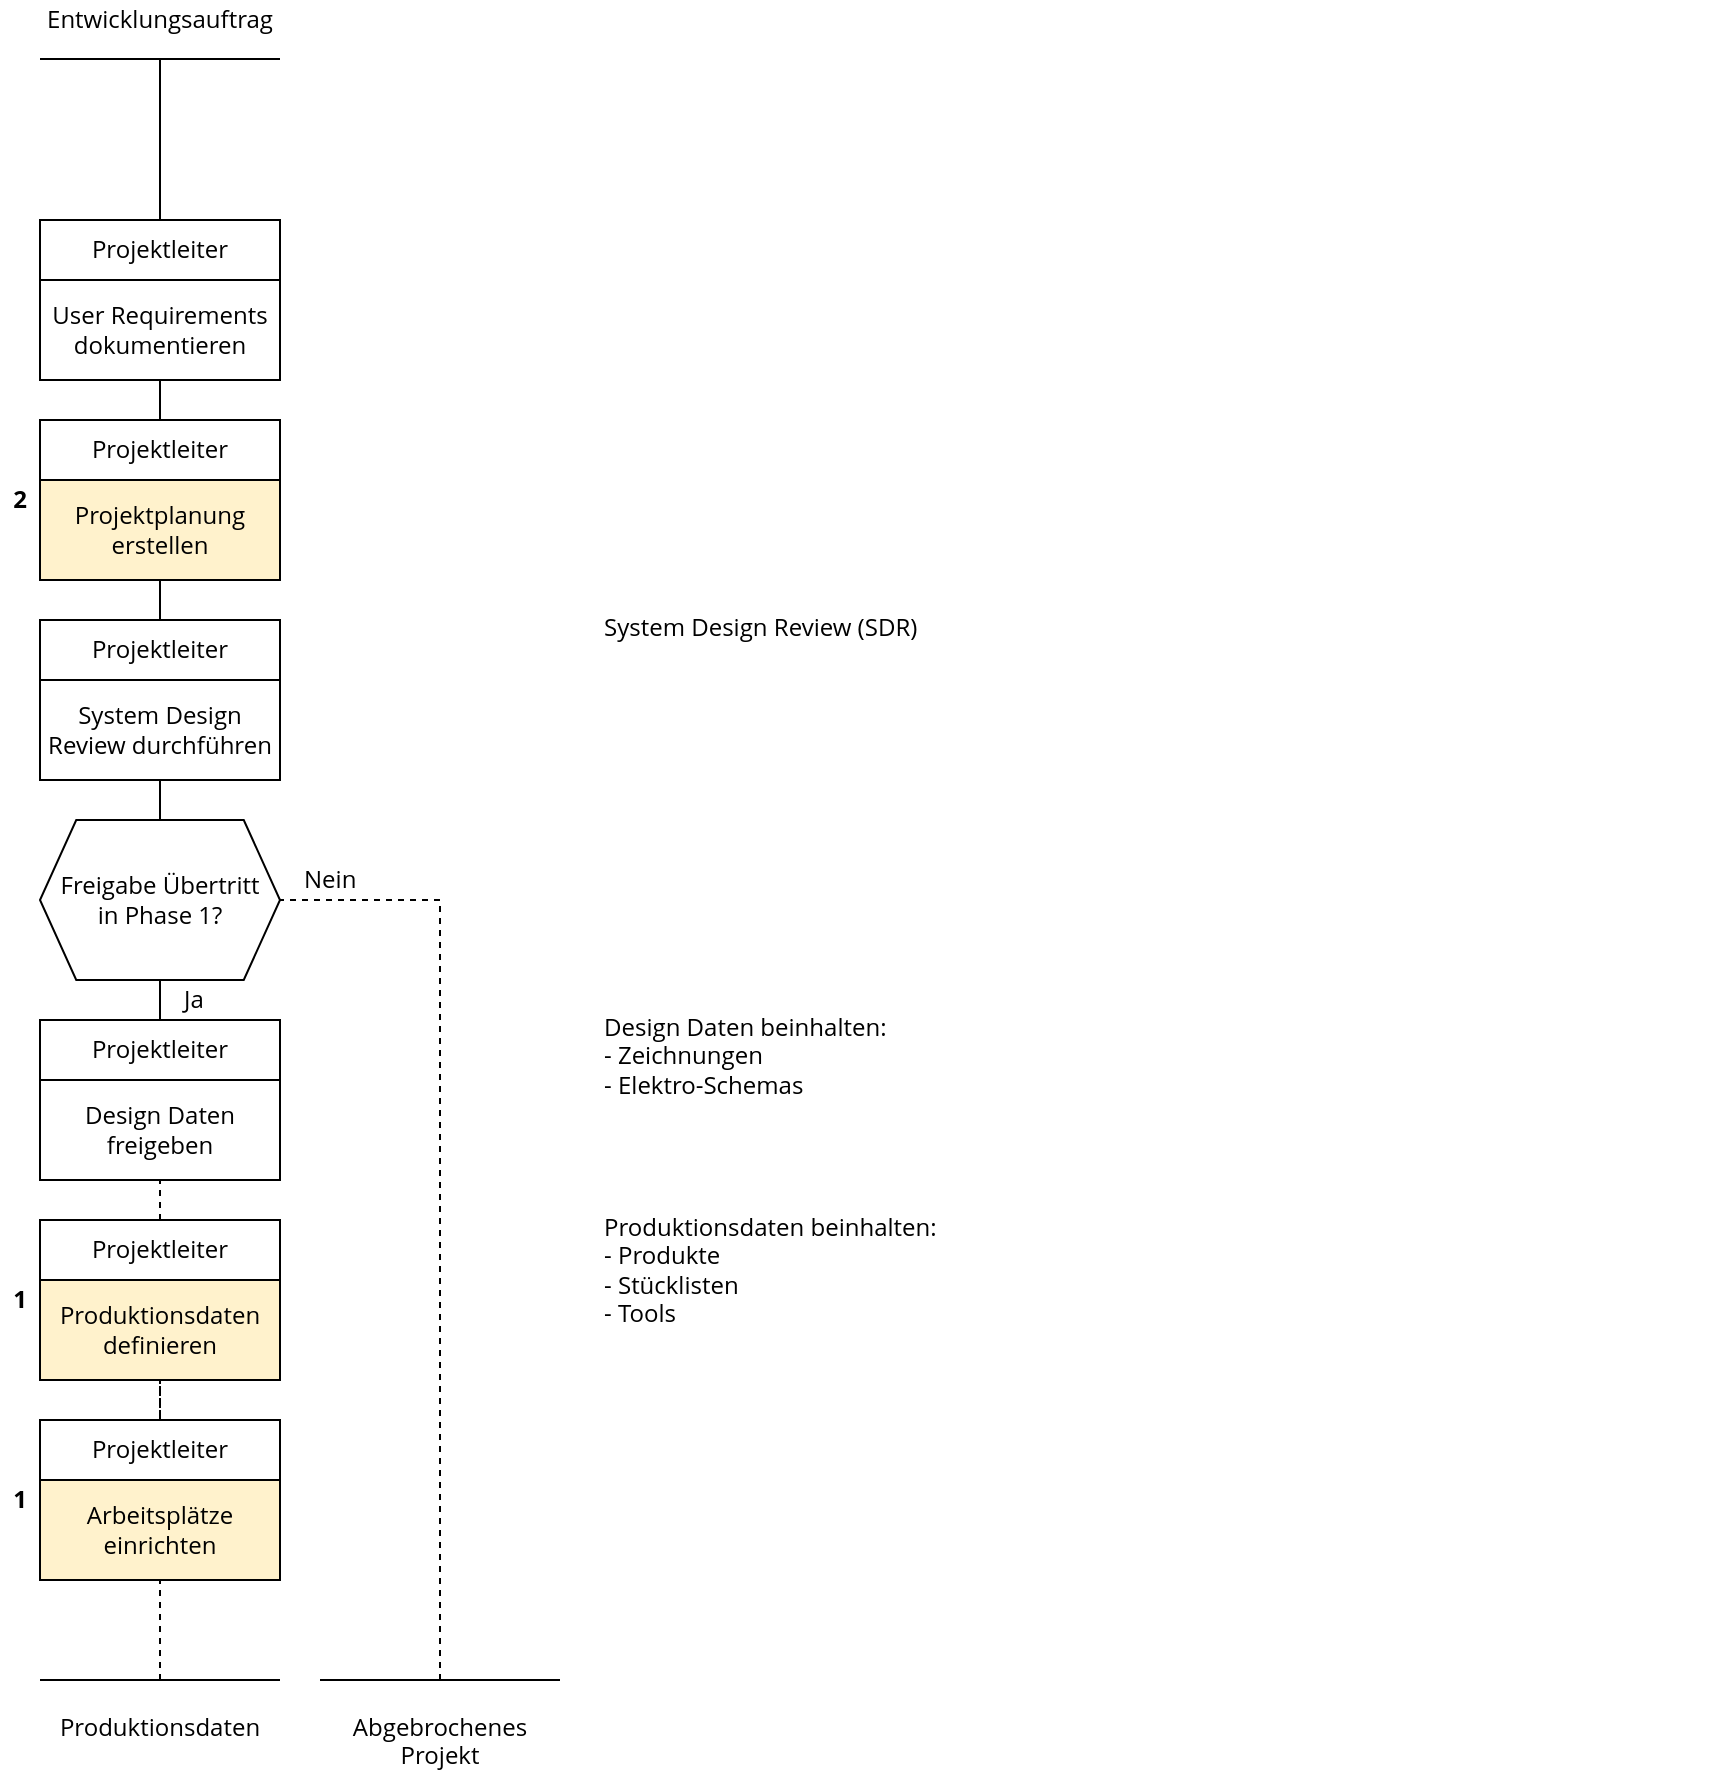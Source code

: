 <mxfile version="13.6.2" type="device"><diagram id="4S5-npywQPDvTMbEbsQe" name="Page-1"><mxGraphModel dx="1098" dy="574" grid="1" gridSize="10" guides="1" tooltips="1" connect="1" arrows="1" fold="1" page="1" pageScale="1" pageWidth="827" pageHeight="1169" math="0" shadow="0"><root><mxCell id="0"/><mxCell id="1" parent="0"/><mxCell id="iiQPkb9MtmS28dJ8HdLP-11" value="1" style="rounded=0;whiteSpace=wrap;html=1;fontFamily=Open Sans;spacing=0;strokeColor=none;fontStyle=1" vertex="1" parent="1"><mxGeometry x="60" y="720" width="20" height="20" as="geometry"/></mxCell><mxCell id="iiQPkb9MtmS28dJ8HdLP-10" value="2" style="rounded=0;whiteSpace=wrap;html=1;fontFamily=Open Sans;spacing=0;strokeColor=none;fontStyle=1" vertex="1" parent="1"><mxGeometry x="60" y="320" width="20" height="20" as="geometry"/></mxCell><mxCell id="5YBqX78m-PzI1qTNsg00-1" value="" style="rounded=0;whiteSpace=wrap;html=1;align=left;horizontal=1;verticalAlign=top;strokeColor=none;fontFamily=Open Sans;" parent="1" vertex="1"><mxGeometry x="360" y="180" width="360" height="100" as="geometry"/></mxCell><mxCell id="5YBqX78m-PzI1qTNsg00-2" value="" style="endArrow=none;html=1;fontFamily=Open Sans;" parent="1" edge="1"><mxGeometry width="50" height="50" relative="1" as="geometry"><mxPoint x="80" y="109.5" as="sourcePoint"/><mxPoint x="200" y="109.5" as="targetPoint"/></mxGeometry></mxCell><mxCell id="5YBqX78m-PzI1qTNsg00-3" value="&lt;span style=&quot;text-align: left&quot;&gt;Entwicklungsauftrag&lt;/span&gt;" style="text;html=1;strokeColor=none;fillColor=none;align=center;verticalAlign=middle;whiteSpace=wrap;rounded=0;fontFamily=Open Sans;" parent="1" vertex="1"><mxGeometry x="80" y="80" width="120" height="20" as="geometry"/></mxCell><mxCell id="5YBqX78m-PzI1qTNsg00-4" value="" style="endArrow=none;html=1;fontFamily=Open Sans;" parent="1" edge="1"><mxGeometry width="50" height="50" relative="1" as="geometry"><mxPoint x="140" y="190" as="sourcePoint"/><mxPoint x="140" y="110" as="targetPoint"/></mxGeometry></mxCell><mxCell id="5YBqX78m-PzI1qTNsg00-5" value="" style="verticalLabelPosition=bottom;verticalAlign=top;html=1;shape=hexagon;perimeter=hexagonPerimeter2;arcSize=6;size=0.151;fontFamily=Open Sans;" parent="1" vertex="1"><mxGeometry x="80" y="490" width="120" height="80" as="geometry"/></mxCell><mxCell id="5YBqX78m-PzI1qTNsg00-6" value="Freigabe Übertritt in Phase 1?" style="text;html=1;strokeColor=none;fillColor=none;align=center;verticalAlign=middle;whiteSpace=wrap;rounded=0;fontFamily=Open Sans;spacingLeft=4;spacingRight=4;" parent="1" vertex="1"><mxGeometry x="80" y="490" width="120" height="80" as="geometry"/></mxCell><mxCell id="5YBqX78m-PzI1qTNsg00-7" value="" style="endArrow=none;html=1;fontFamily=Open Sans;" parent="1" edge="1"><mxGeometry width="50" height="50" relative="1" as="geometry"><mxPoint x="140" y="290" as="sourcePoint"/><mxPoint x="140" y="270" as="targetPoint"/></mxGeometry></mxCell><mxCell id="5YBqX78m-PzI1qTNsg00-10" value="" style="endArrow=none;html=1;exitX=0.5;exitY=0;exitDx=0;exitDy=0;entryX=0.5;entryY=1;entryDx=0;entryDy=0;fontFamily=Open Sans;" parent="1" target="5YBqX78m-PzI1qTNsg00-6" edge="1"><mxGeometry width="50" height="50" relative="1" as="geometry"><mxPoint x="140" y="601" as="sourcePoint"/><mxPoint x="440" y="608" as="targetPoint"/></mxGeometry></mxCell><UserObject label="User Requirements dokumentieren" link="https://knowledge.mint-system.ch/#/Angebot%20erstellen" id="5YBqX78m-PzI1qTNsg00-11"><mxCell style="rounded=0;whiteSpace=wrap;html=1;fontFamily=Open Sans;" parent="1" vertex="1"><mxGeometry x="80" y="220" width="120" height="50" as="geometry"/></mxCell></UserObject><mxCell id="5YBqX78m-PzI1qTNsg00-12" value="Projektleiter" style="rounded=0;whiteSpace=wrap;html=1;fontFamily=Open Sans;" parent="1" vertex="1"><mxGeometry x="80" y="190" width="120" height="30" as="geometry"/></mxCell><mxCell id="5YBqX78m-PzI1qTNsg00-13" value="" style="rounded=0;whiteSpace=wrap;html=1;align=left;horizontal=1;verticalAlign=top;strokeColor=none;fontFamily=Open Sans;" parent="1" vertex="1"><mxGeometry x="760" y="180" width="160" height="100" as="geometry"/></mxCell><mxCell id="5YBqX78m-PzI1qTNsg00-14" value="" style="rounded=0;whiteSpace=wrap;html=1;align=left;horizontal=1;verticalAlign=top;strokeColor=none;fontFamily=Open Sans;" parent="1" vertex="1"><mxGeometry x="360" y="80" width="360" height="100" as="geometry"/></mxCell><mxCell id="5YBqX78m-PzI1qTNsg00-15" value="" style="endArrow=none;html=1;fontFamily=Open Sans;" parent="1" edge="1"><mxGeometry width="50" height="50" relative="1" as="geometry"><mxPoint x="140" y="390" as="sourcePoint"/><mxPoint x="140" y="370" as="targetPoint"/></mxGeometry></mxCell><UserObject label="Projektplanung erstellen" link="https://knowledge.mint-system.ch/#/Odoo%20Handbuch#projektplanung-erstellen" id="5YBqX78m-PzI1qTNsg00-16"><mxCell style="rounded=0;whiteSpace=wrap;html=1;fillColor=#fff2cc;strokeColor=#000000;fontFamily=Open Sans;" parent="1" vertex="1"><mxGeometry x="80" y="320" width="120" height="50" as="geometry"/></mxCell></UserObject><mxCell id="5YBqX78m-PzI1qTNsg00-17" value="Projektleiter" style="rounded=0;whiteSpace=wrap;html=1;fontFamily=Open Sans;" parent="1" vertex="1"><mxGeometry x="80" y="290" width="120" height="30" as="geometry"/></mxCell><mxCell id="5YBqX78m-PzI1qTNsg00-18" value="&lt;div&gt;&lt;br&gt;&lt;/div&gt;" style="rounded=0;whiteSpace=wrap;html=1;align=left;horizontal=1;verticalAlign=top;strokeColor=none;fontFamily=Open Sans;" parent="1" vertex="1"><mxGeometry x="360" y="280" width="360" height="100" as="geometry"/></mxCell><mxCell id="5YBqX78m-PzI1qTNsg00-19" value="" style="rounded=0;whiteSpace=wrap;html=1;align=left;horizontal=1;verticalAlign=top;strokeColor=none;fontFamily=Open Sans;" parent="1" vertex="1"><mxGeometry x="760" y="280" width="160" height="100" as="geometry"/></mxCell><mxCell id="5YBqX78m-PzI1qTNsg00-20" value="" style="endArrow=none;html=1;fontFamily=Open Sans;" parent="1" edge="1"><mxGeometry width="50" height="50" relative="1" as="geometry"><mxPoint x="140" y="390" as="sourcePoint"/><mxPoint x="140" y="370" as="targetPoint"/></mxGeometry></mxCell><mxCell id="5YBqX78m-PzI1qTNsg00-21" value="System Design Review durchführen" style="rounded=0;whiteSpace=wrap;html=1;fontFamily=Open Sans;" parent="1" vertex="1"><mxGeometry x="80" y="420" width="120" height="50" as="geometry"/></mxCell><mxCell id="5YBqX78m-PzI1qTNsg00-22" value="Projektleiter" style="rounded=0;whiteSpace=wrap;html=1;fontFamily=Open Sans;" parent="1" vertex="1"><mxGeometry x="80" y="390" width="120" height="30" as="geometry"/></mxCell><mxCell id="5YBqX78m-PzI1qTNsg00-23" value="System Design Review (SDR)" style="rounded=0;whiteSpace=wrap;html=1;align=left;horizontal=1;verticalAlign=top;strokeColor=none;fontFamily=Open Sans;" parent="1" vertex="1"><mxGeometry x="360" y="380" width="360" height="100" as="geometry"/></mxCell><mxCell id="5YBqX78m-PzI1qTNsg00-24" value="" style="rounded=0;whiteSpace=wrap;html=1;align=left;horizontal=1;verticalAlign=top;strokeColor=none;fontFamily=Open Sans;" parent="1" vertex="1"><mxGeometry x="760" y="380" width="160" height="100" as="geometry"/></mxCell><mxCell id="5YBqX78m-PzI1qTNsg00-26" value="Design Daten freigeben" style="rounded=0;whiteSpace=wrap;html=1;fontFamily=Open Sans;" parent="1" vertex="1"><mxGeometry x="80" y="620" width="120" height="50" as="geometry"/></mxCell><mxCell id="5YBqX78m-PzI1qTNsg00-27" value="Projektleiter" style="rounded=0;whiteSpace=wrap;html=1;fontFamily=Open Sans;" parent="1" vertex="1"><mxGeometry x="80" y="590" width="120" height="30" as="geometry"/></mxCell><mxCell id="5YBqX78m-PzI1qTNsg00-28" value="Produktionsdaten" style="text;html=1;strokeColor=none;fillColor=none;align=center;verticalAlign=top;whiteSpace=wrap;rounded=0;fontFamily=Open Sans;spacing=2;" parent="1" vertex="1"><mxGeometry x="80" y="930" width="120" height="40" as="geometry"/></mxCell><mxCell id="5YBqX78m-PzI1qTNsg00-29" value="" style="endArrow=none;html=1;fontFamily=Open Sans;" parent="1" edge="1"><mxGeometry width="50" height="50" relative="1" as="geometry"><mxPoint x="80" y="920" as="sourcePoint"/><mxPoint x="200" y="920" as="targetPoint"/></mxGeometry></mxCell><mxCell id="5YBqX78m-PzI1qTNsg00-30" value="" style="endArrow=none;html=1;entryX=0.5;entryY=1;entryDx=0;entryDy=0;fontFamily=Open Sans;exitX=0.5;exitY=0;exitDx=0;exitDy=0;dashed=1;" parent="1" target="5YBqX78m-PzI1qTNsg00-26" edge="1" source="iiQPkb9MtmS28dJ8HdLP-7"><mxGeometry width="50" height="50" relative="1" as="geometry"><mxPoint x="140" y="700" as="sourcePoint"/><mxPoint x="240" y="660" as="targetPoint"/></mxGeometry></mxCell><mxCell id="5YBqX78m-PzI1qTNsg00-33" value="Abgebrochenes Projekt" style="text;html=1;strokeColor=none;fillColor=none;align=center;verticalAlign=top;whiteSpace=wrap;rounded=0;fontFamily=Open Sans;" parent="1" vertex="1"><mxGeometry x="220" y="930" width="120" height="40" as="geometry"/></mxCell><mxCell id="5YBqX78m-PzI1qTNsg00-34" value="" style="endArrow=none;html=1;fontFamily=Open Sans;" parent="1" edge="1"><mxGeometry width="50" height="50" relative="1" as="geometry"><mxPoint x="220" y="920" as="sourcePoint"/><mxPoint x="340" y="920" as="targetPoint"/></mxGeometry></mxCell><mxCell id="5YBqX78m-PzI1qTNsg00-35" value="" style="edgeStyle=orthogonalEdgeStyle;rounded=0;orthogonalLoop=1;jettySize=auto;html=1;strokeColor=none;startArrow=none;startFill=0;fontFamily=Open Sans;" parent="1" target="5YBqX78m-PzI1qTNsg00-36" edge="1"><mxGeometry relative="1" as="geometry"><mxPoint x="400" y="520" as="sourcePoint"/></mxGeometry></mxCell><mxCell id="5YBqX78m-PzI1qTNsg00-36" value="Nein" style="text;html=1;strokeColor=none;fillColor=none;align=left;verticalAlign=middle;whiteSpace=wrap;rounded=0;fontFamily=Open Sans;" parent="1" vertex="1"><mxGeometry x="210" y="510" width="70" height="20" as="geometry"/></mxCell><mxCell id="5YBqX78m-PzI1qTNsg00-37" value="Ja" style="text;html=1;strokeColor=none;fillColor=none;align=left;verticalAlign=middle;whiteSpace=wrap;rounded=0;fontFamily=Open Sans;" parent="1" vertex="1"><mxGeometry x="150" y="570" width="70" height="20" as="geometry"/></mxCell><mxCell id="5YBqX78m-PzI1qTNsg00-38" value="" style="endArrow=none;html=1;edgeStyle=orthogonalEdgeStyle;entryX=1;entryY=0.5;entryDx=0;entryDy=0;rounded=0;fontFamily=Open Sans;dashed=1;" parent="1" target="5YBqX78m-PzI1qTNsg00-6" edge="1"><mxGeometry width="50" height="50" relative="1" as="geometry"><mxPoint x="280" y="920" as="sourcePoint"/><mxPoint x="380" y="670" as="targetPoint"/><Array as="points"><mxPoint x="280" y="530"/></Array></mxGeometry></mxCell><mxCell id="5YBqX78m-PzI1qTNsg00-39" value="" style="rounded=0;whiteSpace=wrap;html=1;align=left;horizontal=1;verticalAlign=top;strokeColor=none;fontFamily=Open Sans;" parent="1" vertex="1"><mxGeometry x="760" y="580" width="160" height="100" as="geometry"/></mxCell><mxCell id="5YBqX78m-PzI1qTNsg00-40" value="Design Daten beinhalten:&lt;br&gt;- Zeichnungen&lt;br&gt;- Elektro-Schemas&lt;br&gt;" style="rounded=0;whiteSpace=wrap;html=1;align=left;horizontal=1;verticalAlign=top;strokeColor=none;fontFamily=Open Sans;" parent="1" vertex="1"><mxGeometry x="360" y="580" width="360" height="100" as="geometry"/></mxCell><mxCell id="iiQPkb9MtmS28dJ8HdLP-1" value="" style="endArrow=none;html=1;entryX=0.5;entryY=1;entryDx=0;entryDy=0;" edge="1" parent="1" source="5YBqX78m-PzI1qTNsg00-6" target="5YBqX78m-PzI1qTNsg00-21"><mxGeometry width="50" height="50" relative="1" as="geometry"><mxPoint x="390" y="570" as="sourcePoint"/><mxPoint x="440" y="520" as="targetPoint"/></mxGeometry></mxCell><mxCell id="iiQPkb9MtmS28dJ8HdLP-2" value="" style="endArrow=none;dashed=1;html=1;" edge="1" parent="1"><mxGeometry width="50" height="50" relative="1" as="geometry"><mxPoint x="140" y="920" as="sourcePoint"/><mxPoint x="140" y="740" as="targetPoint"/></mxGeometry></mxCell><UserObject label="Produktionsdaten definieren" link="https://knowledge.mint-system.ch/#/Odoo Handbuch#produktionsdaten-definieren" id="iiQPkb9MtmS28dJ8HdLP-6"><mxCell style="rounded=0;whiteSpace=wrap;html=1;fillColor=#fff2cc;strokeColor=#000000;fontFamily=Open Sans;" vertex="1" parent="1"><mxGeometry x="80" y="720" width="120" height="50" as="geometry"/></mxCell></UserObject><mxCell id="iiQPkb9MtmS28dJ8HdLP-7" value="Projektleiter" style="rounded=0;whiteSpace=wrap;html=1;fontFamily=Open Sans;" vertex="1" parent="1"><mxGeometry x="80" y="690" width="120" height="30" as="geometry"/></mxCell><mxCell id="iiQPkb9MtmS28dJ8HdLP-9" value="Produktionsdaten beinhalten:&lt;br&gt;- Produkte&lt;br&gt;- Stücklisten&lt;br&gt;- Tools" style="rounded=0;whiteSpace=wrap;html=1;align=left;horizontal=1;verticalAlign=top;strokeColor=none;fontFamily=Open Sans;" vertex="1" parent="1"><mxGeometry x="360" y="680" width="360" height="100" as="geometry"/></mxCell><mxCell id="iiQPkb9MtmS28dJ8HdLP-12" value="1" style="rounded=0;whiteSpace=wrap;html=1;fontFamily=Open Sans;spacing=0;strokeColor=none;fontStyle=1" vertex="1" parent="1"><mxGeometry x="60" y="820" width="20" height="20" as="geometry"/></mxCell><mxCell id="iiQPkb9MtmS28dJ8HdLP-13" value="" style="endArrow=none;html=1;entryX=0.5;entryY=1;entryDx=0;entryDy=0;fontFamily=Open Sans;exitX=0.5;exitY=0;exitDx=0;exitDy=0;dashed=1;" edge="1" source="iiQPkb9MtmS28dJ8HdLP-15" parent="1"><mxGeometry width="50" height="50" relative="1" as="geometry"><mxPoint x="140" y="800" as="sourcePoint"/><mxPoint x="140" y="770" as="targetPoint"/></mxGeometry></mxCell><UserObject label="Arbeitsplätze einrichten" link="https://knowledge.mint-system.ch/#/Odoo Handbuch#arbeitsplätze-einrichten" id="iiQPkb9MtmS28dJ8HdLP-14"><mxCell style="rounded=0;whiteSpace=wrap;html=1;fillColor=#fff2cc;strokeColor=#000000;fontFamily=Open Sans;" vertex="1" parent="1"><mxGeometry x="80" y="820" width="120" height="50" as="geometry"/></mxCell></UserObject><mxCell id="iiQPkb9MtmS28dJ8HdLP-15" value="Projektleiter" style="rounded=0;whiteSpace=wrap;html=1;fontFamily=Open Sans;" vertex="1" parent="1"><mxGeometry x="80" y="790" width="120" height="30" as="geometry"/></mxCell></root></mxGraphModel></diagram></mxfile>